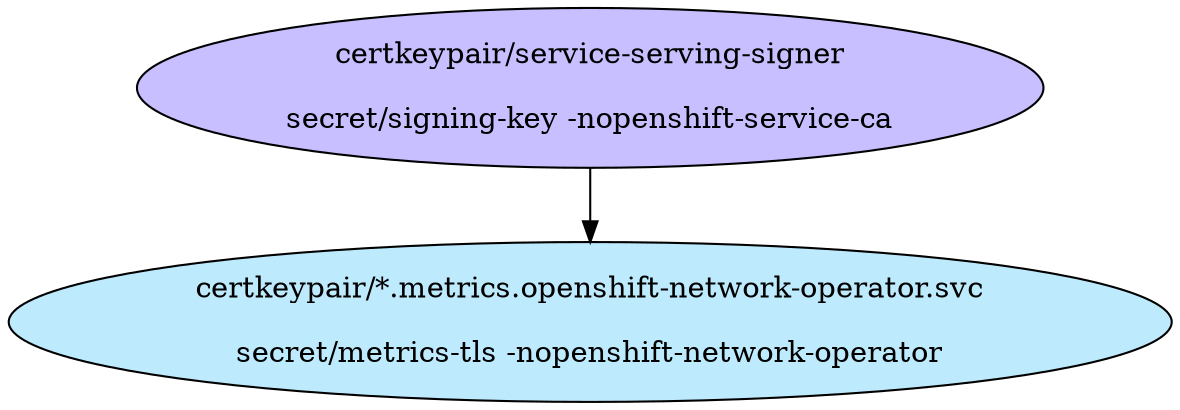 digraph "Local Certificate" {
  // Node definitions.
  1 [
    label="certkeypair/service-serving-signer\n\nsecret/signing-key -nopenshift-service-ca\n"
    style=filled
    fillcolor="#c7bfff"
  ];
  33 [
    label="certkeypair/*.metrics.openshift-network-operator.svc\n\nsecret/metrics-tls -nopenshift-network-operator\n"
    style=filled
    fillcolor="#bdebfd"
  ];

  // Edge definitions.
  1 -> 33;
}